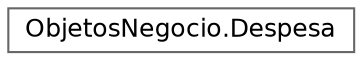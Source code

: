 digraph "Graphical Class Hierarchy"
{
 // LATEX_PDF_SIZE
  bgcolor="transparent";
  edge [fontname=Helvetica,fontsize=12,labelfontname=Helvetica,labelfontsize=10];
  node [fontname=Helvetica,fontsize=12,shape=box,height=0.2,width=0.4];
  rankdir="LR";
  Node0 [id="Node000000",label="ObjetosNegocio.Despesa",height=0.2,width=0.4,color="grey40", fillcolor="white", style="filled",URL="$class_objetos_negocio_1_1_despesa.html",tooltip="Representa um despesa no contexto do sistema."];
}

